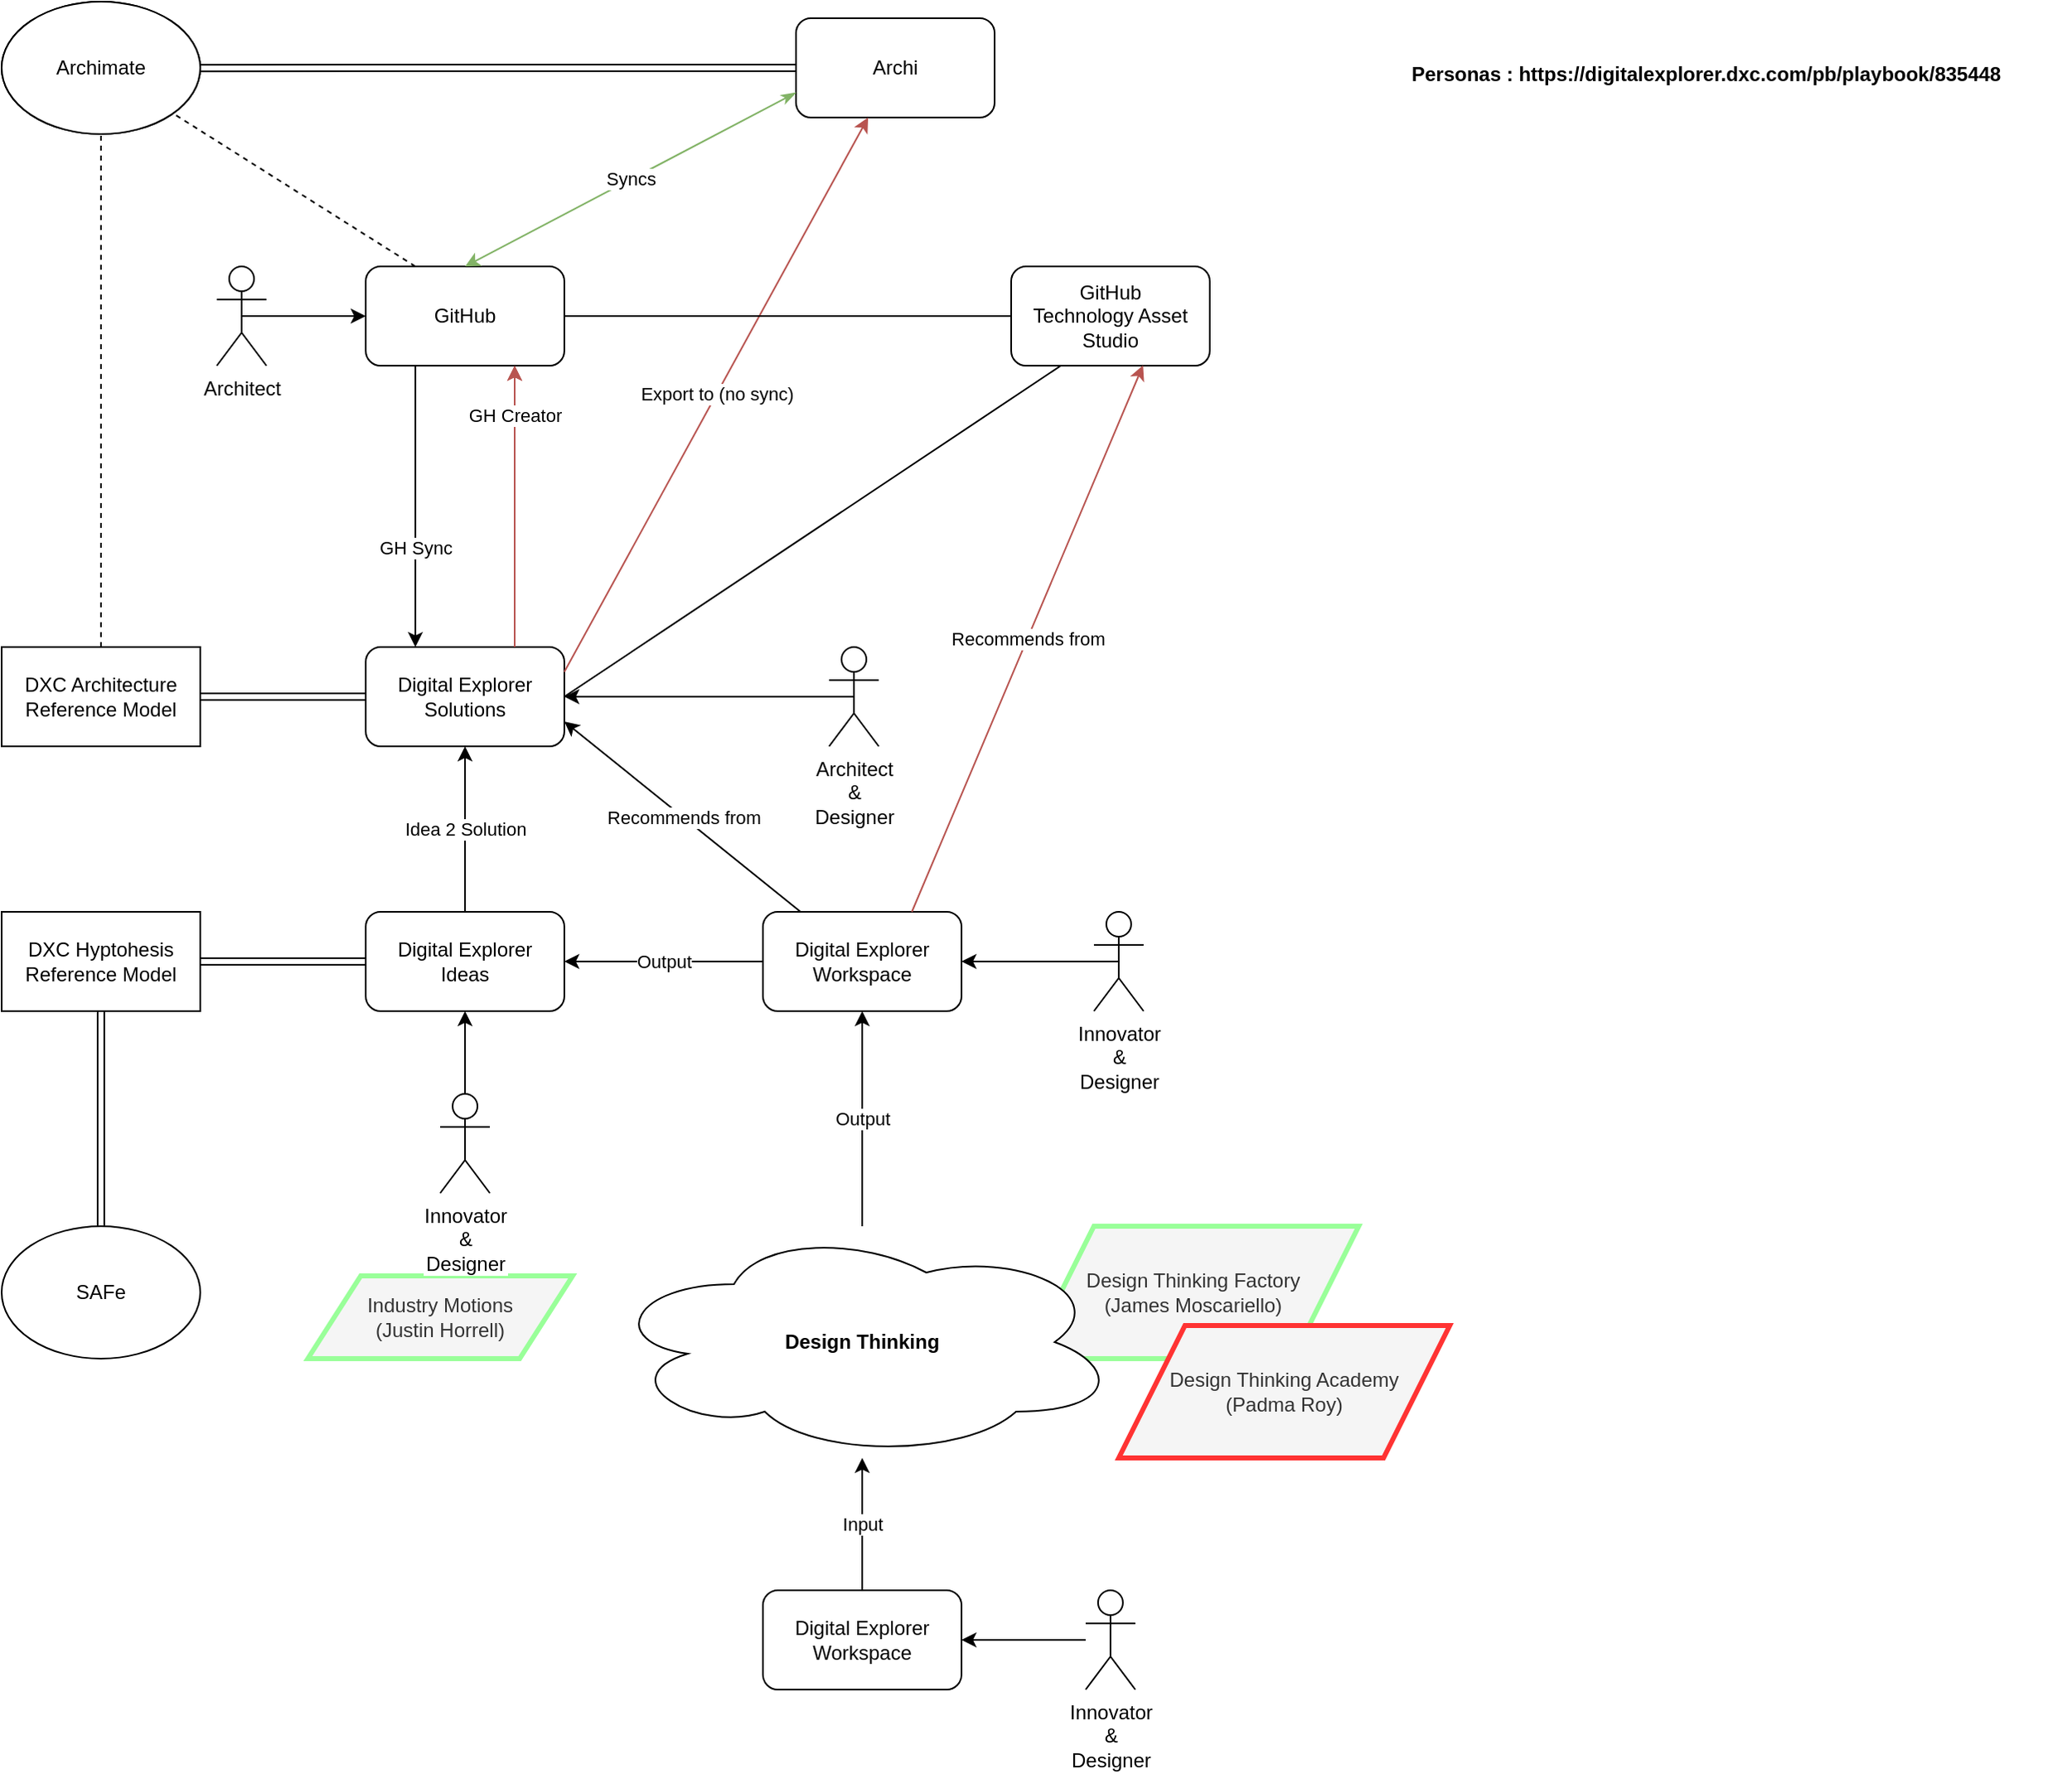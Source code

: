 <mxfile version="11.1.4" type="device"><diagram id="_tovL7VBuP4WKZHqKngZ" name="Page-1"><mxGraphModel dx="1673" dy="1111" grid="1" gridSize="10" guides="1" tooltips="1" connect="1" arrows="1" fold="1" page="1" pageScale="1" pageWidth="827" pageHeight="1169" math="0" shadow="0"><root><mxCell id="0"/><mxCell id="_cVB5ysDcnDjCBoIrtCY-95" value="Programs" parent="0"/><mxCell id="_cVB5ysDcnDjCBoIrtCY-96" value="Design Thinking Factory &lt;br&gt;(James&amp;nbsp;Moscariello)" style="shape=parallelogram;perimeter=parallelogramPerimeter;whiteSpace=wrap;html=1;fillColor=#f5f5f5;strokeColor=#99FF99;fontColor=#333333;strokeWidth=3;" parent="_cVB5ysDcnDjCBoIrtCY-95" vertex="1"><mxGeometry x="650" y="800" width="200" height="80" as="geometry"/></mxCell><mxCell id="_cVB5ysDcnDjCBoIrtCY-97" value="Design Thinking Academy&lt;br&gt;(Padma Roy)" style="shape=parallelogram;perimeter=parallelogramPerimeter;whiteSpace=wrap;html=1;fillColor=#f5f5f5;strokeColor=#FF3333;fontColor=#333333;strokeWidth=3;" parent="_cVB5ysDcnDjCBoIrtCY-95" vertex="1"><mxGeometry x="705" y="860" width="200" height="80" as="geometry"/></mxCell><mxCell id="_cVB5ysDcnDjCBoIrtCY-98" value="Industry Motions&lt;br&gt;(Justin Horrell)" style="shape=parallelogram;perimeter=parallelogramPerimeter;whiteSpace=wrap;html=1;fillColor=#f5f5f5;strokeColor=#99FF99;fontColor=#333333;strokeWidth=3;" parent="_cVB5ysDcnDjCBoIrtCY-95" vertex="1"><mxGeometry x="215" y="830" width="160" height="50" as="geometry"/></mxCell><UserObject label="Personas : https://digitalexplorer.dxc.com/pb/playbook/835448" link="https://digitalexplorer.dxc.com/pb/playbook/835448" id="JHIU5rIBhaoSyZY10Xmj-1"><mxCell style="text;html=1;fontStyle=1" vertex="1" parent="_cVB5ysDcnDjCBoIrtCY-95"><mxGeometry x="880" y="90" width="400" height="30" as="geometry"/></mxCell></UserObject><mxCell id="1" parent="0"/><mxCell id="_cVB5ysDcnDjCBoIrtCY-1" value="GitHub" style="rounded=1;whiteSpace=wrap;html=1;" parent="1" vertex="1"><mxGeometry x="250" y="220" width="120" height="60" as="geometry"/></mxCell><mxCell id="_cVB5ysDcnDjCBoIrtCY-2" value="Digital Explorer Solutions" style="rounded=1;whiteSpace=wrap;html=1;" parent="1" vertex="1"><mxGeometry x="250" y="450" width="120" height="60" as="geometry"/></mxCell><mxCell id="_cVB5ysDcnDjCBoIrtCY-3" value="Archi" style="rounded=1;whiteSpace=wrap;html=1;" parent="1" vertex="1"><mxGeometry x="510" y="70" width="120" height="60" as="geometry"/></mxCell><mxCell id="_cVB5ysDcnDjCBoIrtCY-5" value="DXC Architecture Reference Model" style="rounded=0;whiteSpace=wrap;html=1;" parent="1" vertex="1"><mxGeometry x="30" y="450" width="120" height="60" as="geometry"/></mxCell><mxCell id="_cVB5ysDcnDjCBoIrtCY-6" value="" style="shape=link;html=1;entryX=0;entryY=0.5;entryDx=0;entryDy=0;" parent="1" source="_cVB5ysDcnDjCBoIrtCY-5" target="_cVB5ysDcnDjCBoIrtCY-2" edge="1"><mxGeometry width="50" height="50" relative="1" as="geometry"><mxPoint x="150" y="560" as="sourcePoint"/><mxPoint x="200" y="510" as="targetPoint"/></mxGeometry></mxCell><mxCell id="_cVB5ysDcnDjCBoIrtCY-7" value="Archimate" style="ellipse;whiteSpace=wrap;html=1;" parent="1" vertex="1"><mxGeometry x="30" y="60" width="120" height="80" as="geometry"/></mxCell><mxCell id="_cVB5ysDcnDjCBoIrtCY-8" value="" style="endArrow=none;dashed=1;html=1;" parent="1" source="_cVB5ysDcnDjCBoIrtCY-5" target="_cVB5ysDcnDjCBoIrtCY-7" edge="1"><mxGeometry width="50" height="50" relative="1" as="geometry"><mxPoint x="10" y="410" as="sourcePoint"/><mxPoint x="60" y="360" as="targetPoint"/></mxGeometry></mxCell><mxCell id="_cVB5ysDcnDjCBoIrtCY-9" value="" style="shape=link;html=1;" parent="1" source="_cVB5ysDcnDjCBoIrtCY-7" target="_cVB5ysDcnDjCBoIrtCY-3" edge="1"><mxGeometry width="50" height="50" relative="1" as="geometry"><mxPoint x="410" y="160" as="sourcePoint"/><mxPoint x="460" y="110" as="targetPoint"/></mxGeometry></mxCell><mxCell id="_cVB5ysDcnDjCBoIrtCY-10" value="GH Creator" style="endArrow=classic;html=1;exitX=0.75;exitY=0;exitDx=0;exitDy=0;entryX=0.75;entryY=1;entryDx=0;entryDy=0;fillColor=#f8cecc;strokeColor=#b85450;" parent="1" source="_cVB5ysDcnDjCBoIrtCY-2" target="_cVB5ysDcnDjCBoIrtCY-1" edge="1"><mxGeometry x="0.647" width="50" height="50" relative="1" as="geometry"><mxPoint x="290" y="290" as="sourcePoint"/><mxPoint x="290" y="460" as="targetPoint"/><mxPoint as="offset"/></mxGeometry></mxCell><mxCell id="_cVB5ysDcnDjCBoIrtCY-11" value="Digital Explorer &lt;br&gt;Ideas" style="rounded=1;whiteSpace=wrap;html=1;" parent="1" vertex="1"><mxGeometry x="250" y="610" width="120" height="60" as="geometry"/></mxCell><mxCell id="_cVB5ysDcnDjCBoIrtCY-12" value="Idea 2 Solution" style="endArrow=classic;html=1;exitX=0.5;exitY=0;exitDx=0;exitDy=0;" parent="1" source="_cVB5ysDcnDjCBoIrtCY-11" target="_cVB5ysDcnDjCBoIrtCY-2" edge="1"><mxGeometry width="50" height="50" relative="1" as="geometry"><mxPoint x="310" y="600" as="sourcePoint"/><mxPoint x="350" y="290" as="targetPoint"/><mxPoint as="offset"/></mxGeometry></mxCell><mxCell id="_cVB5ysDcnDjCBoIrtCY-13" value="DXC Hyptohesis Reference Model" style="rounded=0;whiteSpace=wrap;html=1;" parent="1" vertex="1"><mxGeometry x="30" y="610" width="120" height="60" as="geometry"/></mxCell><mxCell id="_cVB5ysDcnDjCBoIrtCY-14" value="SAFe" style="ellipse;whiteSpace=wrap;html=1;" parent="1" vertex="1"><mxGeometry x="30" y="800" width="120" height="80" as="geometry"/></mxCell><mxCell id="_cVB5ysDcnDjCBoIrtCY-15" value="" style="shape=link;html=1;" parent="1" source="_cVB5ysDcnDjCBoIrtCY-14" target="_cVB5ysDcnDjCBoIrtCY-13" edge="1"><mxGeometry width="50" height="50" relative="1" as="geometry"><mxPoint x="160" y="110" as="sourcePoint"/><mxPoint x="520" y="110" as="targetPoint"/></mxGeometry></mxCell><mxCell id="_cVB5ysDcnDjCBoIrtCY-16" value="" style="shape=link;html=1;" parent="1" source="_cVB5ysDcnDjCBoIrtCY-11" target="_cVB5ysDcnDjCBoIrtCY-13" edge="1"><mxGeometry width="50" height="50" relative="1" as="geometry"><mxPoint x="100" y="810" as="sourcePoint"/><mxPoint x="100" y="680" as="targetPoint"/></mxGeometry></mxCell><mxCell id="_cVB5ysDcnDjCBoIrtCY-18" value="Export to (no sync)" style="endArrow=classic;html=1;exitX=1;exitY=0.25;exitDx=0;exitDy=0;fillColor=#f8cecc;strokeColor=#b85450;" parent="1" source="_cVB5ysDcnDjCBoIrtCY-2" target="_cVB5ysDcnDjCBoIrtCY-3" edge="1"><mxGeometry width="50" height="50" relative="1" as="geometry"><mxPoint x="550" y="630" as="sourcePoint"/><mxPoint x="600" y="580" as="targetPoint"/></mxGeometry></mxCell><mxCell id="_cVB5ysDcnDjCBoIrtCY-20" value="Syncs" style="endArrow=classicThin;html=1;exitX=0.5;exitY=0;exitDx=0;exitDy=0;entryX=0;entryY=0.75;entryDx=0;entryDy=0;endFill=1;startArrow=classic;startFill=1;fillColor=#d5e8d4;strokeColor=#82b366;" parent="1" source="_cVB5ysDcnDjCBoIrtCY-1" target="_cVB5ysDcnDjCBoIrtCY-3" edge="1"><mxGeometry width="50" height="50" relative="1" as="geometry"><mxPoint x="380" y="490" as="sourcePoint"/><mxPoint x="564.211" y="140" as="targetPoint"/></mxGeometry></mxCell><mxCell id="_cVB5ysDcnDjCBoIrtCY-22" value="Output" style="endArrow=classic;html=1;" parent="1" source="_cVB5ysDcnDjCBoIrtCY-25" target="_cVB5ysDcnDjCBoIrtCY-11" edge="1"><mxGeometry width="50" height="50" relative="1" as="geometry"><mxPoint x="330" y="740" as="sourcePoint"/><mxPoint x="380" y="690" as="targetPoint"/></mxGeometry></mxCell><mxCell id="_cVB5ysDcnDjCBoIrtCY-23" value="Digital Explorer Workspace" style="rounded=1;whiteSpace=wrap;html=1;" parent="1" vertex="1"><mxGeometry x="490" y="1020" width="120" height="60" as="geometry"/></mxCell><mxCell id="_cVB5ysDcnDjCBoIrtCY-24" value="Input" style="endArrow=classic;html=1;" parent="1" source="_cVB5ysDcnDjCBoIrtCY-23" target="_cVB5ysDcnDjCBoIrtCY-21" edge="1"><mxGeometry width="50" height="50" relative="1" as="geometry"><mxPoint x="359.085" y="820.37" as="sourcePoint"/><mxPoint x="326.875" y="680" as="targetPoint"/></mxGeometry></mxCell><mxCell id="_cVB5ysDcnDjCBoIrtCY-25" value="Digital Explorer Workspace" style="rounded=1;whiteSpace=wrap;html=1;" parent="1" vertex="1"><mxGeometry x="490" y="610" width="120" height="60" as="geometry"/></mxCell><mxCell id="_cVB5ysDcnDjCBoIrtCY-26" value="Output" style="endArrow=classic;html=1;" parent="1" source="_cVB5ysDcnDjCBoIrtCY-21" target="_cVB5ysDcnDjCBoIrtCY-25" edge="1"><mxGeometry width="50" height="50" relative="1" as="geometry"><mxPoint x="359.35" y="820.358" as="sourcePoint"/><mxPoint x="326.875" y="680" as="targetPoint"/></mxGeometry></mxCell><mxCell id="_cVB5ysDcnDjCBoIrtCY-27" value="Recommends from" style="endArrow=classic;html=1;entryX=1;entryY=0.75;entryDx=0;entryDy=0;" parent="1" source="_cVB5ysDcnDjCBoIrtCY-25" target="_cVB5ysDcnDjCBoIrtCY-2" edge="1"><mxGeometry width="50" height="50" relative="1" as="geometry"><mxPoint x="500" y="650" as="sourcePoint"/><mxPoint x="380" y="650" as="targetPoint"/></mxGeometry></mxCell><mxCell id="_cVB5ysDcnDjCBoIrtCY-21" value="Design Thinking" style="ellipse;shape=cloud;whiteSpace=wrap;html=1;fontStyle=1" parent="1" vertex="1"><mxGeometry x="395" y="800" width="310" height="140" as="geometry"/></mxCell><mxCell id="_cVB5ysDcnDjCBoIrtCY-36" value="GitHub&lt;br&gt;Technology Asset Studio" style="rounded=1;whiteSpace=wrap;html=1;" parent="1" vertex="1"><mxGeometry x="640" y="220" width="120" height="60" as="geometry"/></mxCell><mxCell id="_cVB5ysDcnDjCBoIrtCY-37" value="" style="endArrow=none;html=1;exitX=1;exitY=0.5;exitDx=0;exitDy=0;entryX=0.25;entryY=1;entryDx=0;entryDy=0;" parent="1" source="_cVB5ysDcnDjCBoIrtCY-2" target="_cVB5ysDcnDjCBoIrtCY-36" edge="1"><mxGeometry width="50" height="50" relative="1" as="geometry"><mxPoint x="430" y="470" as="sourcePoint"/><mxPoint x="480" y="420" as="targetPoint"/></mxGeometry></mxCell><mxCell id="_cVB5ysDcnDjCBoIrtCY-38" value="" style="endArrow=none;html=1;exitX=0;exitY=0.5;exitDx=0;exitDy=0;entryX=1;entryY=0.5;entryDx=0;entryDy=0;" parent="1" source="_cVB5ysDcnDjCBoIrtCY-36" target="_cVB5ysDcnDjCBoIrtCY-1" edge="1"><mxGeometry width="50" height="50" relative="1" as="geometry"><mxPoint x="380" y="490" as="sourcePoint"/><mxPoint x="710" y="290" as="targetPoint"/></mxGeometry></mxCell><mxCell id="_cVB5ysDcnDjCBoIrtCY-39" value="Recommends from" style="endArrow=classic;html=1;entryX=0.664;entryY=0.996;entryDx=0;entryDy=0;exitX=0.75;exitY=0;exitDx=0;exitDy=0;entryPerimeter=0;fillColor=#f8cecc;strokeColor=#b85450;" parent="1" source="_cVB5ysDcnDjCBoIrtCY-25" target="_cVB5ysDcnDjCBoIrtCY-36" edge="1"><mxGeometry width="50" height="50" relative="1" as="geometry"><mxPoint x="522.759" y="620" as="sourcePoint"/><mxPoint x="380" y="505" as="targetPoint"/></mxGeometry></mxCell><mxCell id="_cVB5ysDcnDjCBoIrtCY-40" value="" style="endArrow=none;dashed=1;html=1;exitX=0.25;exitY=0;exitDx=0;exitDy=0;" parent="1" source="_cVB5ysDcnDjCBoIrtCY-1" target="_cVB5ysDcnDjCBoIrtCY-7" edge="1"><mxGeometry width="50" height="50" relative="1" as="geometry"><mxPoint x="100" y="460" as="sourcePoint"/><mxPoint x="100" y="150.0" as="targetPoint"/></mxGeometry></mxCell><mxCell id="_cVB5ysDcnDjCBoIrtCY-48" value="Actors" parent="0"/><mxCell id="_cVB5ysDcnDjCBoIrtCY-52" value="GH Sync" style="endArrow=classic;html=1;exitX=0.25;exitY=1;exitDx=0;exitDy=0;entryX=0.25;entryY=0;entryDx=0;entryDy=0;" parent="_cVB5ysDcnDjCBoIrtCY-48" edge="1"><mxGeometry x="0.294" width="50" height="50" relative="1" as="geometry"><mxPoint x="280" y="280" as="sourcePoint"/><mxPoint x="280" y="450" as="targetPoint"/><mxPoint as="offset"/></mxGeometry></mxCell><mxCell id="_cVB5ysDcnDjCBoIrtCY-55" value="Archimate" style="ellipse;whiteSpace=wrap;html=1;" parent="_cVB5ysDcnDjCBoIrtCY-48" vertex="1"><mxGeometry x="30" y="60" width="120" height="80" as="geometry"/></mxCell><mxCell id="_cVB5ysDcnDjCBoIrtCY-58" value="GH Creator" style="endArrow=classic;html=1;exitX=0.75;exitY=0;exitDx=0;exitDy=0;entryX=0.75;entryY=1;entryDx=0;entryDy=0;fillColor=#f8cecc;strokeColor=#b85450;" parent="_cVB5ysDcnDjCBoIrtCY-48" edge="1"><mxGeometry x="0.647" width="50" height="50" relative="1" as="geometry"><mxPoint x="340" y="450" as="sourcePoint"/><mxPoint x="340" y="280" as="targetPoint"/><mxPoint as="offset"/></mxGeometry></mxCell><mxCell id="_cVB5ysDcnDjCBoIrtCY-89" value="Architect" style="shape=umlActor;verticalLabelPosition=bottom;labelBackgroundColor=#ffffff;verticalAlign=top;html=1;outlineConnect=0;" parent="_cVB5ysDcnDjCBoIrtCY-48" vertex="1"><mxGeometry x="160" y="220" width="30" height="60" as="geometry"/></mxCell><mxCell id="_cVB5ysDcnDjCBoIrtCY-90" value="Architect&lt;br&gt;&amp;amp;&lt;br&gt;Designer" style="shape=umlActor;verticalLabelPosition=bottom;labelBackgroundColor=#ffffff;verticalAlign=top;html=1;outlineConnect=0;" parent="_cVB5ysDcnDjCBoIrtCY-48" vertex="1"><mxGeometry x="530" y="450" width="30" height="60" as="geometry"/></mxCell><mxCell id="_cVB5ysDcnDjCBoIrtCY-91" value="" style="endArrow=classic;html=1;entryX=0;entryY=0.5;entryDx=0;entryDy=0;exitX=0.5;exitY=0.5;exitDx=0;exitDy=0;exitPerimeter=0;" parent="_cVB5ysDcnDjCBoIrtCY-48" edge="1"><mxGeometry width="50" height="50" relative="1" as="geometry"><mxPoint x="175" y="250" as="sourcePoint"/><mxPoint x="250" y="250" as="targetPoint"/></mxGeometry></mxCell><mxCell id="_cVB5ysDcnDjCBoIrtCY-92" value="Innovator&lt;br&gt;&amp;amp;&lt;br&gt;Designer" style="shape=umlActor;verticalLabelPosition=bottom;labelBackgroundColor=#ffffff;verticalAlign=top;html=1;outlineConnect=0;" parent="_cVB5ysDcnDjCBoIrtCY-48" vertex="1"><mxGeometry x="295" y="720" width="30" height="60" as="geometry"/></mxCell><mxCell id="_cVB5ysDcnDjCBoIrtCY-93" value="" style="endArrow=classic;html=1;entryX=0.5;entryY=1;entryDx=0;entryDy=0;exitX=0.5;exitY=0;exitDx=0;exitDy=0;exitPerimeter=0;" parent="_cVB5ysDcnDjCBoIrtCY-48" source="_cVB5ysDcnDjCBoIrtCY-92" edge="1"><mxGeometry width="50" height="50" relative="1" as="geometry"><mxPoint x="500" y="650" as="sourcePoint"/><mxPoint x="310" y="670" as="targetPoint"/></mxGeometry></mxCell><mxCell id="_cVB5ysDcnDjCBoIrtCY-94" value="" style="endArrow=classic;html=1;entryX=1;entryY=0.5;entryDx=0;entryDy=0;exitX=0.5;exitY=0.5;exitDx=0;exitDy=0;exitPerimeter=0;" parent="_cVB5ysDcnDjCBoIrtCY-48" edge="1" source="_cVB5ysDcnDjCBoIrtCY-90"><mxGeometry width="50" height="50" relative="1" as="geometry"><mxPoint x="465" y="480" as="sourcePoint"/><mxPoint x="370" y="480" as="targetPoint"/></mxGeometry></mxCell><mxCell id="_cVB5ysDcnDjCBoIrtCY-99" value="Innovator&lt;br&gt;&amp;amp;&lt;br&gt;Designer" style="shape=umlActor;verticalLabelPosition=bottom;labelBackgroundColor=#ffffff;verticalAlign=top;html=1;outlineConnect=0;" parent="_cVB5ysDcnDjCBoIrtCY-48" vertex="1"><mxGeometry x="685" y="1020" width="30" height="60" as="geometry"/></mxCell><mxCell id="_cVB5ysDcnDjCBoIrtCY-100" value="" style="endArrow=classic;html=1;" parent="_cVB5ysDcnDjCBoIrtCY-48" source="_cVB5ysDcnDjCBoIrtCY-99" edge="1"><mxGeometry width="50" height="50" relative="1" as="geometry"><mxPoint x="550" y="1150" as="sourcePoint"/><mxPoint x="610" y="1050" as="targetPoint"/></mxGeometry></mxCell><mxCell id="_cVB5ysDcnDjCBoIrtCY-101" value="Innovator&lt;br&gt;&amp;amp;&lt;br&gt;Designer" style="shape=umlActor;verticalLabelPosition=bottom;labelBackgroundColor=#ffffff;verticalAlign=top;html=1;outlineConnect=0;" parent="_cVB5ysDcnDjCBoIrtCY-48" vertex="1"><mxGeometry x="690" y="610" width="30" height="60" as="geometry"/></mxCell><mxCell id="_cVB5ysDcnDjCBoIrtCY-102" value="" style="endArrow=classic;html=1;exitX=0.5;exitY=0.5;exitDx=0;exitDy=0;exitPerimeter=0;" parent="_cVB5ysDcnDjCBoIrtCY-48" source="_cVB5ysDcnDjCBoIrtCY-101" edge="1"><mxGeometry width="50" height="50" relative="1" as="geometry"><mxPoint x="320" y="750" as="sourcePoint"/><mxPoint x="610" y="640" as="targetPoint"/></mxGeometry></mxCell></root></mxGraphModel></diagram></mxfile>